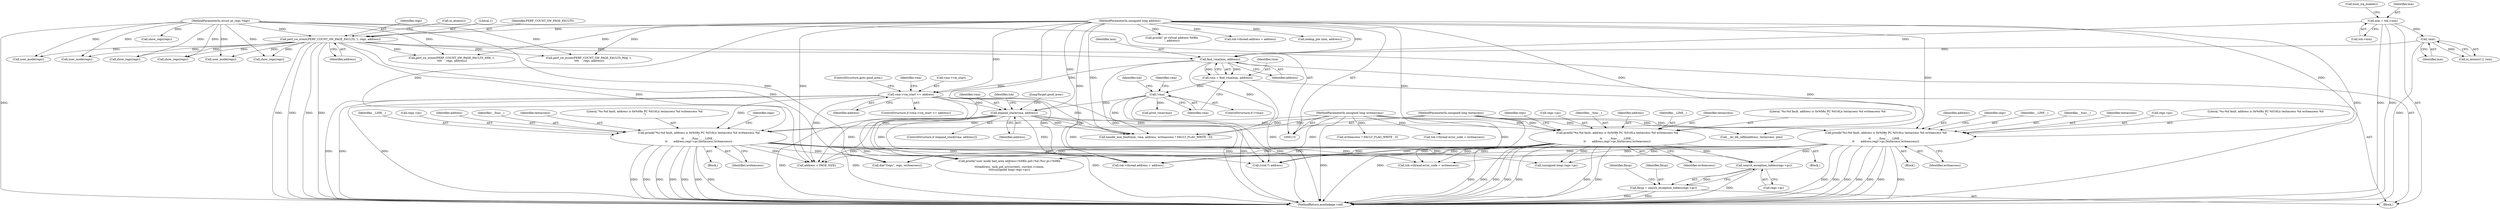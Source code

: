 digraph "0_linux_a8b0ca17b80e92faab46ee7179ba9e99ccb61233_30@pointer" {
"1000425" [label="(Call,search_exception_tables(regs->pc))"];
"1000163" [label="(Call,printk(\"%s:%d fault, address is 0x%08x PC %016Lx textaccess %d writeaccess %d\n\",\n\t\t       __func__, __LINE__,\n\t\t       address,regs->pc,textaccess,writeaccess))"];
"1000154" [label="(Call,find_vma(mm, address))"];
"1000144" [label="(Call,!mm)"];
"1000130" [label="(Call,mm = tsk->mm)"];
"1000136" [label="(Call,perf_sw_event(PERF_COUNT_SW_PAGE_FAULTS, 1, regs, address))"];
"1000116" [label="(MethodParameterIn,struct pt_regs *regs)"];
"1000119" [label="(MethodParameterIn,unsigned long address)"];
"1000118" [label="(MethodParameterIn,unsigned long textaccess)"];
"1000117" [label="(MethodParameterIn,unsigned long writeaccess)"];
"1000216" [label="(Call,printk(\"%s:%d fault, address is 0x%08x PC %016Lx textaccess %d writeaccess %d\n\",\n\t\t       __func__, __LINE__,\n\t\t       address,regs->pc,textaccess,writeaccess))"];
"1000210" [label="(Call,expand_stack(vma, address))"];
"1000158" [label="(Call,!vma)"];
"1000152" [label="(Call,vma = find_vma(mm, address))"];
"1000177" [label="(Call,vma->vm_start <= address)"];
"1000194" [label="(Call,printk(\"%s:%d fault, address is 0x%08x PC %016Lx textaccess %d writeaccess %d\n\",\n\t\t       __func__, __LINE__,\n\t\t       address,regs->pc,textaccess,writeaccess))"];
"1000423" [label="(Call,fixup = search_exception_tables(regs->pc))"];
"1000441" [label="(Call,address < PAGE_SIZE)"];
"1000219" [label="(Identifier,__LINE__)"];
"1000211" [label="(Identifier,vma)"];
"1000119" [label="(MethodParameterIn,unsigned long address)"];
"1000202" [label="(Identifier,textaccess)"];
"1000216" [label="(Call,printk(\"%s:%d fault, address is 0x%08x PC %016Lx textaccess %d writeaccess %d\n\",\n\t\t       __func__, __LINE__,\n\t\t       address,regs->pc,textaccess,writeaccess))"];
"1000160" [label="(Block,)"];
"1000132" [label="(Call,tsk->mm)"];
"1000167" [label="(Identifier,address)"];
"1000224" [label="(Identifier,textaccess)"];
"1000210" [label="(Call,expand_stack(vma, address))"];
"1000448" [label="(Call,die(\"Oops\", regs, writeaccess))"];
"1000155" [label="(Identifier,mm)"];
"1000390" [label="(Call,tsk->thread.error_code = writeaccess)"];
"1000270" [label="(Call,writeaccess ? FAULT_FLAG_WRITE : 0)"];
"1000174" [label="(Identifier,regs)"];
"1000209" [label="(ControlStructure,if (expand_stack(vma, address)))"];
"1000177" [label="(Call,vma->vm_start <= address)"];
"1000138" [label="(Literal,1)"];
"1000225" [label="(Identifier,writeaccess)"];
"1000501" [label="(Call,user_mode(regs))"];
"1000179" [label="(Identifier,vma)"];
"1000195" [label="(Literal,\"%s:%d fault, address is 0x%08x PC %016Lx textaccess %d writeaccess %d\n\")"];
"1000154" [label="(Call,find_vma(mm, address))"];
"1000142" [label="(Call,in_atomic() || !mm)"];
"1000118" [label="(MethodParameterIn,unsigned long textaccess)"];
"1000212" [label="(Identifier,address)"];
"1000172" [label="(Identifier,writeaccess)"];
"1000120" [label="(Block,)"];
"1000312" [label="(Call,perf_sw_event(PERF_COUNT_SW_PAGE_FAULTS_MIN, 1,\n \t\t\t\t     regs, address))"];
"1000173" [label="(Call,show_regs(regs))"];
"1000206" [label="(Call,print_vma(vma))"];
"1000226" [label="(Call,show_regs(regs))"];
"1000176" [label="(ControlStructure,if (vma->vm_start <= address))"];
"1000301" [label="(Call,perf_sw_event(PERF_COUNT_SW_PAGE_FAULTS_MAJ, 1,\n \t\t\t\t     regs, address))"];
"1000166" [label="(Identifier,__LINE__)"];
"1000370" [label="(Call,(unsigned long) regs->pc)"];
"1000136" [label="(Call,perf_sw_event(PERF_COUNT_SW_PAGE_FAULTS, 1, regs, address))"];
"1000116" [label="(MethodParameterIn,struct pt_regs *regs)"];
"1000205" [label="(Identifier,regs)"];
"1000197" [label="(Identifier,__LINE__)"];
"1000445" [label="(Call,printk(\" at virtual address %08lx\n\", address))"];
"1000194" [label="(Call,printk(\"%s:%d fault, address is 0x%08x PC %016Lx textaccess %d writeaccess %d\n\",\n\t\t       __func__, __LINE__,\n\t\t       address,regs->pc,textaccess,writeaccess))"];
"1000217" [label="(Literal,\"%s:%d fault, address is 0x%08x PC %016Lx textaccess %d writeaccess %d\n\")"];
"1000183" [label="(ControlStructure,goto good_area;)"];
"1000130" [label="(Call,mm = tsk->mm)"];
"1000158" [label="(Call,!vma)"];
"1000426" [label="(Call,regs->pc)"];
"1000165" [label="(Identifier,__func__)"];
"1000423" [label="(Call,fixup = search_exception_tables(regs->pc))"];
"1000159" [label="(Identifier,vma)"];
"1000162" [label="(Identifier,tsk)"];
"1000266" [label="(Call,handle_mm_fault(mm, vma, address, writeaccess ? FAULT_FLAG_WRITE : 0))"];
"1000156" [label="(Identifier,address)"];
"1000504" [label="(MethodReturn,asmlinkage void)"];
"1000171" [label="(Identifier,textaccess)"];
"1000144" [label="(Call,!mm)"];
"1000117" [label="(MethodParameterIn,unsigned long writeaccess)"];
"1000215" [label="(Identifier,tsk)"];
"1000168" [label="(Call,regs->pc)"];
"1000475" [label="(Call,tsk->thread.address = address)"];
"1000430" [label="(Identifier,fixup)"];
"1000227" [label="(Identifier,regs)"];
"1000191" [label="(Block,)"];
"1000152" [label="(Call,vma = find_vma(mm, address))"];
"1000319" [label="(Call,lookup_pte (mm, address))"];
"1000425" [label="(Call,search_exception_tables(regs->pc))"];
"1000327" [label="(Call,__do_tlb_refill(address, textaccess, pte))"];
"1000164" [label="(Literal,\"%s:%d fault, address is 0x%08x PC %016Lx textaccess %d writeaccess %d\n\")"];
"1000204" [label="(Call,show_regs(regs))"];
"1000137" [label="(Identifier,PERF_COUNT_SW_PAGE_FAULTS)"];
"1000140" [label="(Identifier,address)"];
"1000153" [label="(Identifier,vma)"];
"1000221" [label="(Call,regs->pc)"];
"1000347" [label="(Call,user_mode(regs))"];
"1000145" [label="(Identifier,mm)"];
"1000362" [label="(Call,printk(\"user mode bad_area address=%08lx pid=%d (%s) pc=%08lx\n\",\n\t\t\t\taddress, task_pid_nr(current), current->comm,\n\t\t\t\t(unsigned long) regs->pc))"];
"1000424" [label="(Identifier,fixup)"];
"1000199" [label="(Call,regs->pc)"];
"1000218" [label="(Identifier,__func__)"];
"1000213" [label="(Block,)"];
"1000139" [label="(Identifier,regs)"];
"1000482" [label="(Call,tsk->thread.error_code = writeaccess)"];
"1000163" [label="(Call,printk(\"%s:%d fault, address is 0x%08x PC %016Lx textaccess %d writeaccess %d\n\",\n\t\t       __func__, __LINE__,\n\t\t       address,regs->pc,textaccess,writeaccess))"];
"1000462" [label="(Call,user_mode(regs))"];
"1000203" [label="(Identifier,writeaccess)"];
"1000143" [label="(Call,in_atomic())"];
"1000157" [label="(ControlStructure,if (!vma))"];
"1000411" [label="(Call,(void *) address)"];
"1000220" [label="(Identifier,address)"];
"1000135" [label="(Call,local_irq_enable())"];
"1000181" [label="(Identifier,address)"];
"1000198" [label="(Identifier,address)"];
"1000383" [label="(Call,tsk->thread.address = address)"];
"1000188" [label="(Identifier,vma)"];
"1000196" [label="(Identifier,__func__)"];
"1000178" [label="(Call,vma->vm_start)"];
"1000375" [label="(Call,show_regs(regs))"];
"1000131" [label="(Identifier,mm)"];
"1000229" [label="(JumpTarget,good_area:)"];
"1000425" -> "1000423"  [label="AST: "];
"1000425" -> "1000426"  [label="CFG: "];
"1000426" -> "1000425"  [label="AST: "];
"1000423" -> "1000425"  [label="CFG: "];
"1000425" -> "1000504"  [label="DDG: "];
"1000425" -> "1000423"  [label="DDG: "];
"1000163" -> "1000425"  [label="DDG: "];
"1000216" -> "1000425"  [label="DDG: "];
"1000194" -> "1000425"  [label="DDG: "];
"1000163" -> "1000160"  [label="AST: "];
"1000163" -> "1000172"  [label="CFG: "];
"1000164" -> "1000163"  [label="AST: "];
"1000165" -> "1000163"  [label="AST: "];
"1000166" -> "1000163"  [label="AST: "];
"1000167" -> "1000163"  [label="AST: "];
"1000168" -> "1000163"  [label="AST: "];
"1000171" -> "1000163"  [label="AST: "];
"1000172" -> "1000163"  [label="AST: "];
"1000174" -> "1000163"  [label="CFG: "];
"1000163" -> "1000504"  [label="DDG: "];
"1000163" -> "1000504"  [label="DDG: "];
"1000163" -> "1000504"  [label="DDG: "];
"1000163" -> "1000504"  [label="DDG: "];
"1000163" -> "1000504"  [label="DDG: "];
"1000163" -> "1000504"  [label="DDG: "];
"1000163" -> "1000504"  [label="DDG: "];
"1000154" -> "1000163"  [label="DDG: "];
"1000119" -> "1000163"  [label="DDG: "];
"1000118" -> "1000163"  [label="DDG: "];
"1000117" -> "1000163"  [label="DDG: "];
"1000163" -> "1000362"  [label="DDG: "];
"1000163" -> "1000370"  [label="DDG: "];
"1000163" -> "1000383"  [label="DDG: "];
"1000163" -> "1000390"  [label="DDG: "];
"1000163" -> "1000411"  [label="DDG: "];
"1000163" -> "1000441"  [label="DDG: "];
"1000163" -> "1000448"  [label="DDG: "];
"1000154" -> "1000152"  [label="AST: "];
"1000154" -> "1000156"  [label="CFG: "];
"1000155" -> "1000154"  [label="AST: "];
"1000156" -> "1000154"  [label="AST: "];
"1000152" -> "1000154"  [label="CFG: "];
"1000154" -> "1000504"  [label="DDG: "];
"1000154" -> "1000152"  [label="DDG: "];
"1000154" -> "1000152"  [label="DDG: "];
"1000144" -> "1000154"  [label="DDG: "];
"1000130" -> "1000154"  [label="DDG: "];
"1000136" -> "1000154"  [label="DDG: "];
"1000119" -> "1000154"  [label="DDG: "];
"1000154" -> "1000177"  [label="DDG: "];
"1000154" -> "1000266"  [label="DDG: "];
"1000144" -> "1000142"  [label="AST: "];
"1000144" -> "1000145"  [label="CFG: "];
"1000145" -> "1000144"  [label="AST: "];
"1000142" -> "1000144"  [label="CFG: "];
"1000144" -> "1000504"  [label="DDG: "];
"1000144" -> "1000142"  [label="DDG: "];
"1000130" -> "1000144"  [label="DDG: "];
"1000130" -> "1000120"  [label="AST: "];
"1000130" -> "1000132"  [label="CFG: "];
"1000131" -> "1000130"  [label="AST: "];
"1000132" -> "1000130"  [label="AST: "];
"1000135" -> "1000130"  [label="CFG: "];
"1000130" -> "1000504"  [label="DDG: "];
"1000130" -> "1000504"  [label="DDG: "];
"1000136" -> "1000120"  [label="AST: "];
"1000136" -> "1000140"  [label="CFG: "];
"1000137" -> "1000136"  [label="AST: "];
"1000138" -> "1000136"  [label="AST: "];
"1000139" -> "1000136"  [label="AST: "];
"1000140" -> "1000136"  [label="AST: "];
"1000143" -> "1000136"  [label="CFG: "];
"1000136" -> "1000504"  [label="DDG: "];
"1000136" -> "1000504"  [label="DDG: "];
"1000136" -> "1000504"  [label="DDG: "];
"1000136" -> "1000504"  [label="DDG: "];
"1000116" -> "1000136"  [label="DDG: "];
"1000119" -> "1000136"  [label="DDG: "];
"1000136" -> "1000173"  [label="DDG: "];
"1000136" -> "1000204"  [label="DDG: "];
"1000136" -> "1000226"  [label="DDG: "];
"1000136" -> "1000301"  [label="DDG: "];
"1000136" -> "1000312"  [label="DDG: "];
"1000136" -> "1000347"  [label="DDG: "];
"1000136" -> "1000441"  [label="DDG: "];
"1000136" -> "1000448"  [label="DDG: "];
"1000136" -> "1000462"  [label="DDG: "];
"1000136" -> "1000501"  [label="DDG: "];
"1000116" -> "1000115"  [label="AST: "];
"1000116" -> "1000504"  [label="DDG: "];
"1000116" -> "1000173"  [label="DDG: "];
"1000116" -> "1000204"  [label="DDG: "];
"1000116" -> "1000226"  [label="DDG: "];
"1000116" -> "1000301"  [label="DDG: "];
"1000116" -> "1000312"  [label="DDG: "];
"1000116" -> "1000347"  [label="DDG: "];
"1000116" -> "1000375"  [label="DDG: "];
"1000116" -> "1000448"  [label="DDG: "];
"1000116" -> "1000462"  [label="DDG: "];
"1000116" -> "1000501"  [label="DDG: "];
"1000119" -> "1000115"  [label="AST: "];
"1000119" -> "1000504"  [label="DDG: "];
"1000119" -> "1000177"  [label="DDG: "];
"1000119" -> "1000194"  [label="DDG: "];
"1000119" -> "1000210"  [label="DDG: "];
"1000119" -> "1000216"  [label="DDG: "];
"1000119" -> "1000266"  [label="DDG: "];
"1000119" -> "1000301"  [label="DDG: "];
"1000119" -> "1000312"  [label="DDG: "];
"1000119" -> "1000319"  [label="DDG: "];
"1000119" -> "1000327"  [label="DDG: "];
"1000119" -> "1000362"  [label="DDG: "];
"1000119" -> "1000383"  [label="DDG: "];
"1000119" -> "1000411"  [label="DDG: "];
"1000119" -> "1000441"  [label="DDG: "];
"1000119" -> "1000445"  [label="DDG: "];
"1000119" -> "1000475"  [label="DDG: "];
"1000118" -> "1000115"  [label="AST: "];
"1000118" -> "1000504"  [label="DDG: "];
"1000118" -> "1000194"  [label="DDG: "];
"1000118" -> "1000216"  [label="DDG: "];
"1000118" -> "1000327"  [label="DDG: "];
"1000117" -> "1000115"  [label="AST: "];
"1000117" -> "1000504"  [label="DDG: "];
"1000117" -> "1000194"  [label="DDG: "];
"1000117" -> "1000216"  [label="DDG: "];
"1000117" -> "1000266"  [label="DDG: "];
"1000117" -> "1000270"  [label="DDG: "];
"1000117" -> "1000390"  [label="DDG: "];
"1000117" -> "1000448"  [label="DDG: "];
"1000117" -> "1000482"  [label="DDG: "];
"1000216" -> "1000213"  [label="AST: "];
"1000216" -> "1000225"  [label="CFG: "];
"1000217" -> "1000216"  [label="AST: "];
"1000218" -> "1000216"  [label="AST: "];
"1000219" -> "1000216"  [label="AST: "];
"1000220" -> "1000216"  [label="AST: "];
"1000221" -> "1000216"  [label="AST: "];
"1000224" -> "1000216"  [label="AST: "];
"1000225" -> "1000216"  [label="AST: "];
"1000227" -> "1000216"  [label="CFG: "];
"1000216" -> "1000504"  [label="DDG: "];
"1000216" -> "1000504"  [label="DDG: "];
"1000216" -> "1000504"  [label="DDG: "];
"1000216" -> "1000504"  [label="DDG: "];
"1000216" -> "1000504"  [label="DDG: "];
"1000216" -> "1000504"  [label="DDG: "];
"1000216" -> "1000504"  [label="DDG: "];
"1000210" -> "1000216"  [label="DDG: "];
"1000216" -> "1000362"  [label="DDG: "];
"1000216" -> "1000370"  [label="DDG: "];
"1000216" -> "1000383"  [label="DDG: "];
"1000216" -> "1000390"  [label="DDG: "];
"1000216" -> "1000411"  [label="DDG: "];
"1000216" -> "1000441"  [label="DDG: "];
"1000216" -> "1000448"  [label="DDG: "];
"1000210" -> "1000209"  [label="AST: "];
"1000210" -> "1000212"  [label="CFG: "];
"1000211" -> "1000210"  [label="AST: "];
"1000212" -> "1000210"  [label="AST: "];
"1000215" -> "1000210"  [label="CFG: "];
"1000229" -> "1000210"  [label="CFG: "];
"1000210" -> "1000504"  [label="DDG: "];
"1000210" -> "1000504"  [label="DDG: "];
"1000210" -> "1000504"  [label="DDG: "];
"1000158" -> "1000210"  [label="DDG: "];
"1000177" -> "1000210"  [label="DDG: "];
"1000210" -> "1000266"  [label="DDG: "];
"1000210" -> "1000266"  [label="DDG: "];
"1000210" -> "1000362"  [label="DDG: "];
"1000210" -> "1000383"  [label="DDG: "];
"1000210" -> "1000411"  [label="DDG: "];
"1000210" -> "1000441"  [label="DDG: "];
"1000158" -> "1000157"  [label="AST: "];
"1000158" -> "1000159"  [label="CFG: "];
"1000159" -> "1000158"  [label="AST: "];
"1000162" -> "1000158"  [label="CFG: "];
"1000179" -> "1000158"  [label="CFG: "];
"1000158" -> "1000504"  [label="DDG: "];
"1000158" -> "1000504"  [label="DDG: "];
"1000152" -> "1000158"  [label="DDG: "];
"1000158" -> "1000206"  [label="DDG: "];
"1000158" -> "1000266"  [label="DDG: "];
"1000152" -> "1000120"  [label="AST: "];
"1000153" -> "1000152"  [label="AST: "];
"1000159" -> "1000152"  [label="CFG: "];
"1000152" -> "1000504"  [label="DDG: "];
"1000177" -> "1000176"  [label="AST: "];
"1000177" -> "1000181"  [label="CFG: "];
"1000178" -> "1000177"  [label="AST: "];
"1000181" -> "1000177"  [label="AST: "];
"1000183" -> "1000177"  [label="CFG: "];
"1000188" -> "1000177"  [label="CFG: "];
"1000177" -> "1000504"  [label="DDG: "];
"1000177" -> "1000504"  [label="DDG: "];
"1000177" -> "1000504"  [label="DDG: "];
"1000177" -> "1000194"  [label="DDG: "];
"1000177" -> "1000266"  [label="DDG: "];
"1000177" -> "1000362"  [label="DDG: "];
"1000177" -> "1000383"  [label="DDG: "];
"1000177" -> "1000411"  [label="DDG: "];
"1000177" -> "1000441"  [label="DDG: "];
"1000194" -> "1000191"  [label="AST: "];
"1000194" -> "1000203"  [label="CFG: "];
"1000195" -> "1000194"  [label="AST: "];
"1000196" -> "1000194"  [label="AST: "];
"1000197" -> "1000194"  [label="AST: "];
"1000198" -> "1000194"  [label="AST: "];
"1000199" -> "1000194"  [label="AST: "];
"1000202" -> "1000194"  [label="AST: "];
"1000203" -> "1000194"  [label="AST: "];
"1000205" -> "1000194"  [label="CFG: "];
"1000194" -> "1000504"  [label="DDG: "];
"1000194" -> "1000504"  [label="DDG: "];
"1000194" -> "1000504"  [label="DDG: "];
"1000194" -> "1000504"  [label="DDG: "];
"1000194" -> "1000504"  [label="DDG: "];
"1000194" -> "1000504"  [label="DDG: "];
"1000194" -> "1000504"  [label="DDG: "];
"1000194" -> "1000362"  [label="DDG: "];
"1000194" -> "1000370"  [label="DDG: "];
"1000194" -> "1000383"  [label="DDG: "];
"1000194" -> "1000390"  [label="DDG: "];
"1000194" -> "1000411"  [label="DDG: "];
"1000194" -> "1000441"  [label="DDG: "];
"1000194" -> "1000448"  [label="DDG: "];
"1000423" -> "1000120"  [label="AST: "];
"1000424" -> "1000423"  [label="AST: "];
"1000430" -> "1000423"  [label="CFG: "];
"1000423" -> "1000504"  [label="DDG: "];
"1000423" -> "1000504"  [label="DDG: "];
}
